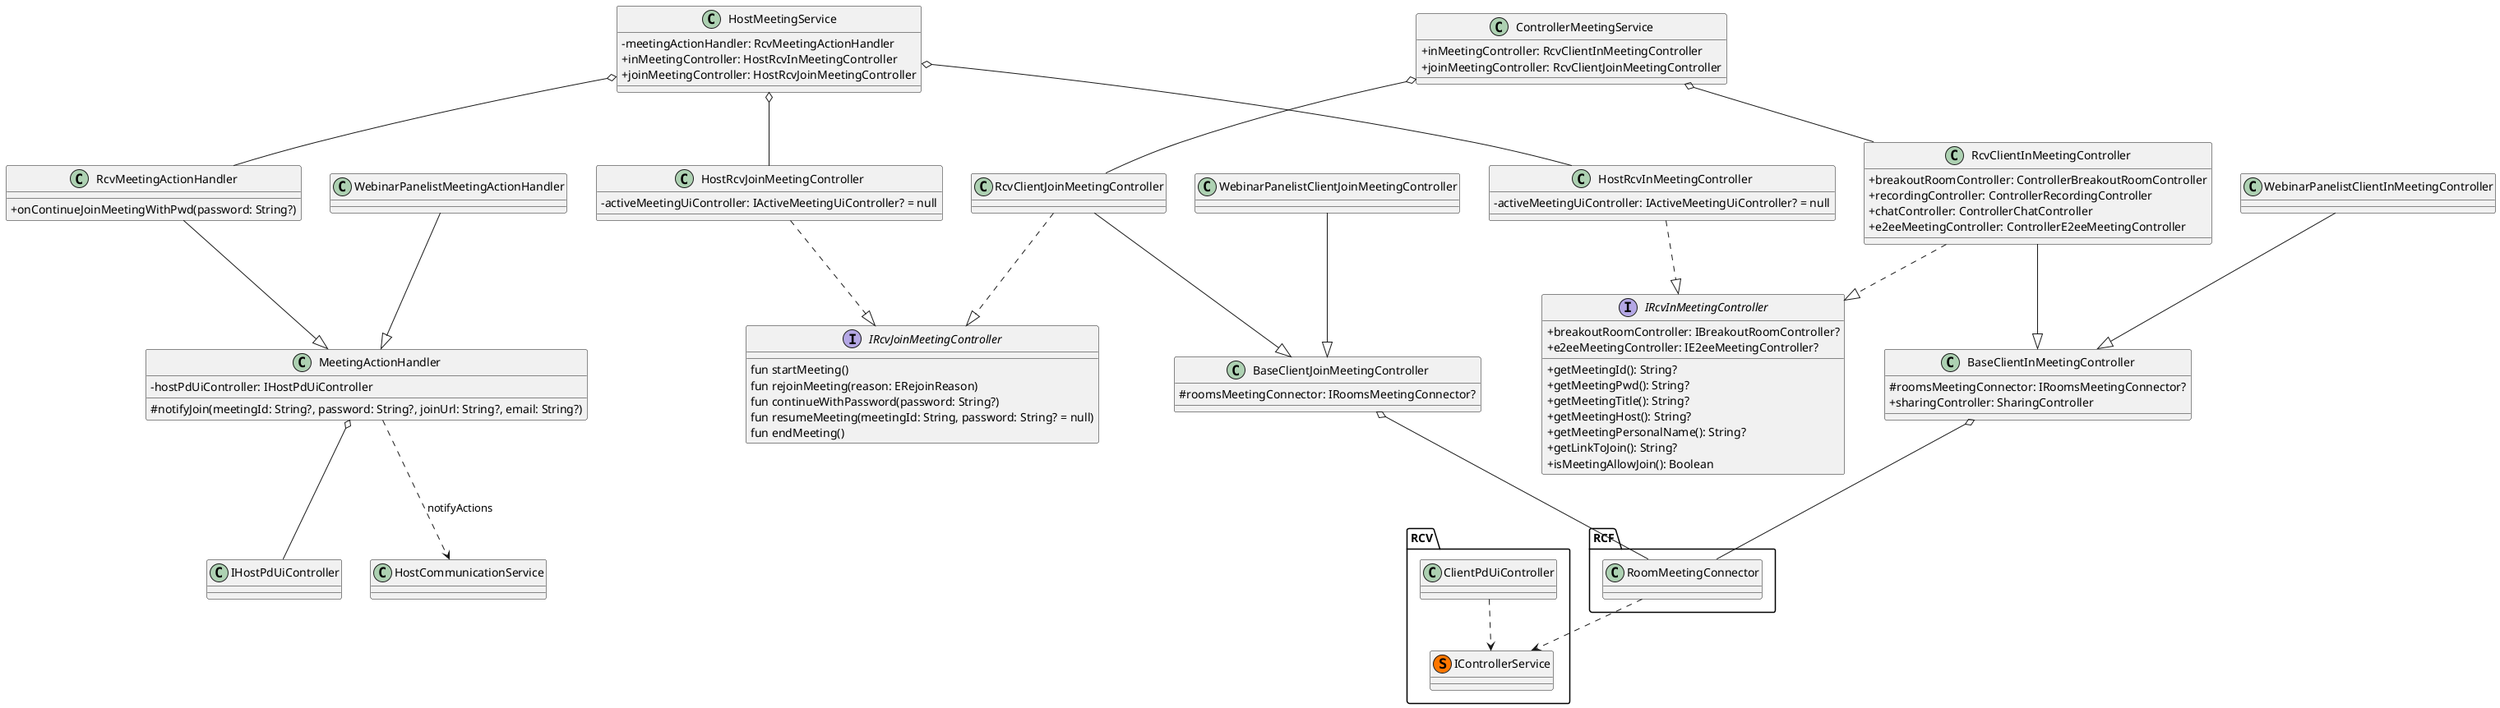 @startuml
'https://plantuml.com/class-diagram
skinparam classAttributeIconSize 0

RCV.ClientPdUiController .down.> RCV.IControllerService
RCF.RoomMeetingConnector .down.> RCV.IControllerService

MeetingActionHandler o-- IHostPdUiController
MeetingActionHandler ..> HostCommunicationService :notifyActions

RcvMeetingActionHandler --|> MeetingActionHandler
WebinarPanelistMeetingActionHandler --|> MeetingActionHandler

HostMeetingService o-- RcvMeetingActionHandler
HostMeetingService o-- HostRcvInMeetingController
HostMeetingService o-- HostRcvJoinMeetingController

HostRcvJoinMeetingController ..|> IRcvJoinMeetingController
HostRcvInMeetingController ..|> IRcvInMeetingController

ControllerMeetingService o-- RcvClientInMeetingController
ControllerMeetingService o-- RcvClientJoinMeetingController

RcvClientJoinMeetingController ..|> IRcvJoinMeetingController
RcvClientInMeetingController ..|> IRcvInMeetingController

RcvClientJoinMeetingController --|> BaseClientJoinMeetingController
WebinarPanelistClientJoinMeetingController --|> BaseClientJoinMeetingController

RcvClientInMeetingController --|> BaseClientInMeetingController
WebinarPanelistClientInMeetingController --|> BaseClientInMeetingController

BaseClientJoinMeetingController o-- RCF.RoomMeetingConnector
BaseClientInMeetingController o-- RCF.RoomMeetingConnector

class HostMeetingService {
    - meetingActionHandler: RcvMeetingActionHandler
    + inMeetingController: HostRcvInMeetingController
    + joinMeetingController: HostRcvJoinMeetingController
}

class ControllerMeetingService {
    + inMeetingController: RcvClientInMeetingController
    + joinMeetingController: RcvClientJoinMeetingController
}

class MeetingActionHandler {
    - hostPdUiController: IHostPdUiController
    # notifyJoin(meetingId: String?, password: String?, joinUrl: String?, email: String?)
}

class RcvMeetingActionHandler {
    + onContinueJoinMeetingWithPwd(password: String?)
}

class WebinarPanelistMeetingActionHandler {
}

class HostRcvInMeetingController {
    - activeMeetingUiController: IActiveMeetingUiController? = null
}

class HostRcvJoinMeetingController {
    - activeMeetingUiController: IActiveMeetingUiController? = null
}

class BaseClientJoinMeetingController {
    # roomsMeetingConnector: IRoomsMeetingConnector?
}

class RcvClientJoinMeetingController {

}

class WebinarPanelistClientJoinMeetingController {

}

class BaseClientInMeetingController {
    # roomsMeetingConnector: IRoomsMeetingConnector?
    + sharingController: SharingController
}

class RcvClientInMeetingController {
    + breakoutRoomController: ControllerBreakoutRoomController
    + recordingController: ControllerRecordingController
    + chatController: ControllerChatController
    + e2eeMeetingController: ControllerE2eeMeetingController
}

class WebinarPanelistClientInMeetingController {

}

interface IRcvInMeetingController {
    + breakoutRoomController: IBreakoutRoomController?
    + e2eeMeetingController: IE2eeMeetingController?
    + getMeetingId(): String?
    + getMeetingPwd(): String?
    + getMeetingTitle(): String?
    + getMeetingHost(): String?
    + getMeetingPersonalName(): String?
    + getLinkToJoin(): String?
    + isMeetingAllowJoin(): Boolean
}

interface IRcvJoinMeetingController {
    fun startMeeting()
    fun rejoinMeeting(reason: ERejoinReason)
    fun continueWithPassword(password: String?)
    fun resumeMeeting(meetingId: String, password: String? = null)
    fun endMeeting()
}

namespace RCF {
    class RoomMeetingConnector {
    }
}

namespace RCV {
    class ClientPdUiController {
    }

    class IControllerService<< (S, #FF7700) >> {
    }
}

@enduml